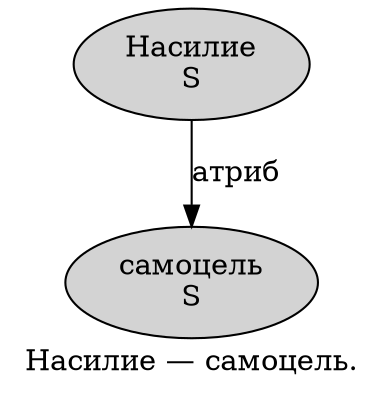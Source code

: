 digraph SENTENCE_3895 {
	graph [label="Насилие — самоцель."]
	node [style=filled]
		0 [label="Насилие
S" color="" fillcolor=lightgray penwidth=1 shape=ellipse]
		2 [label="самоцель
S" color="" fillcolor=lightgray penwidth=1 shape=ellipse]
			0 -> 2 [label="атриб"]
}